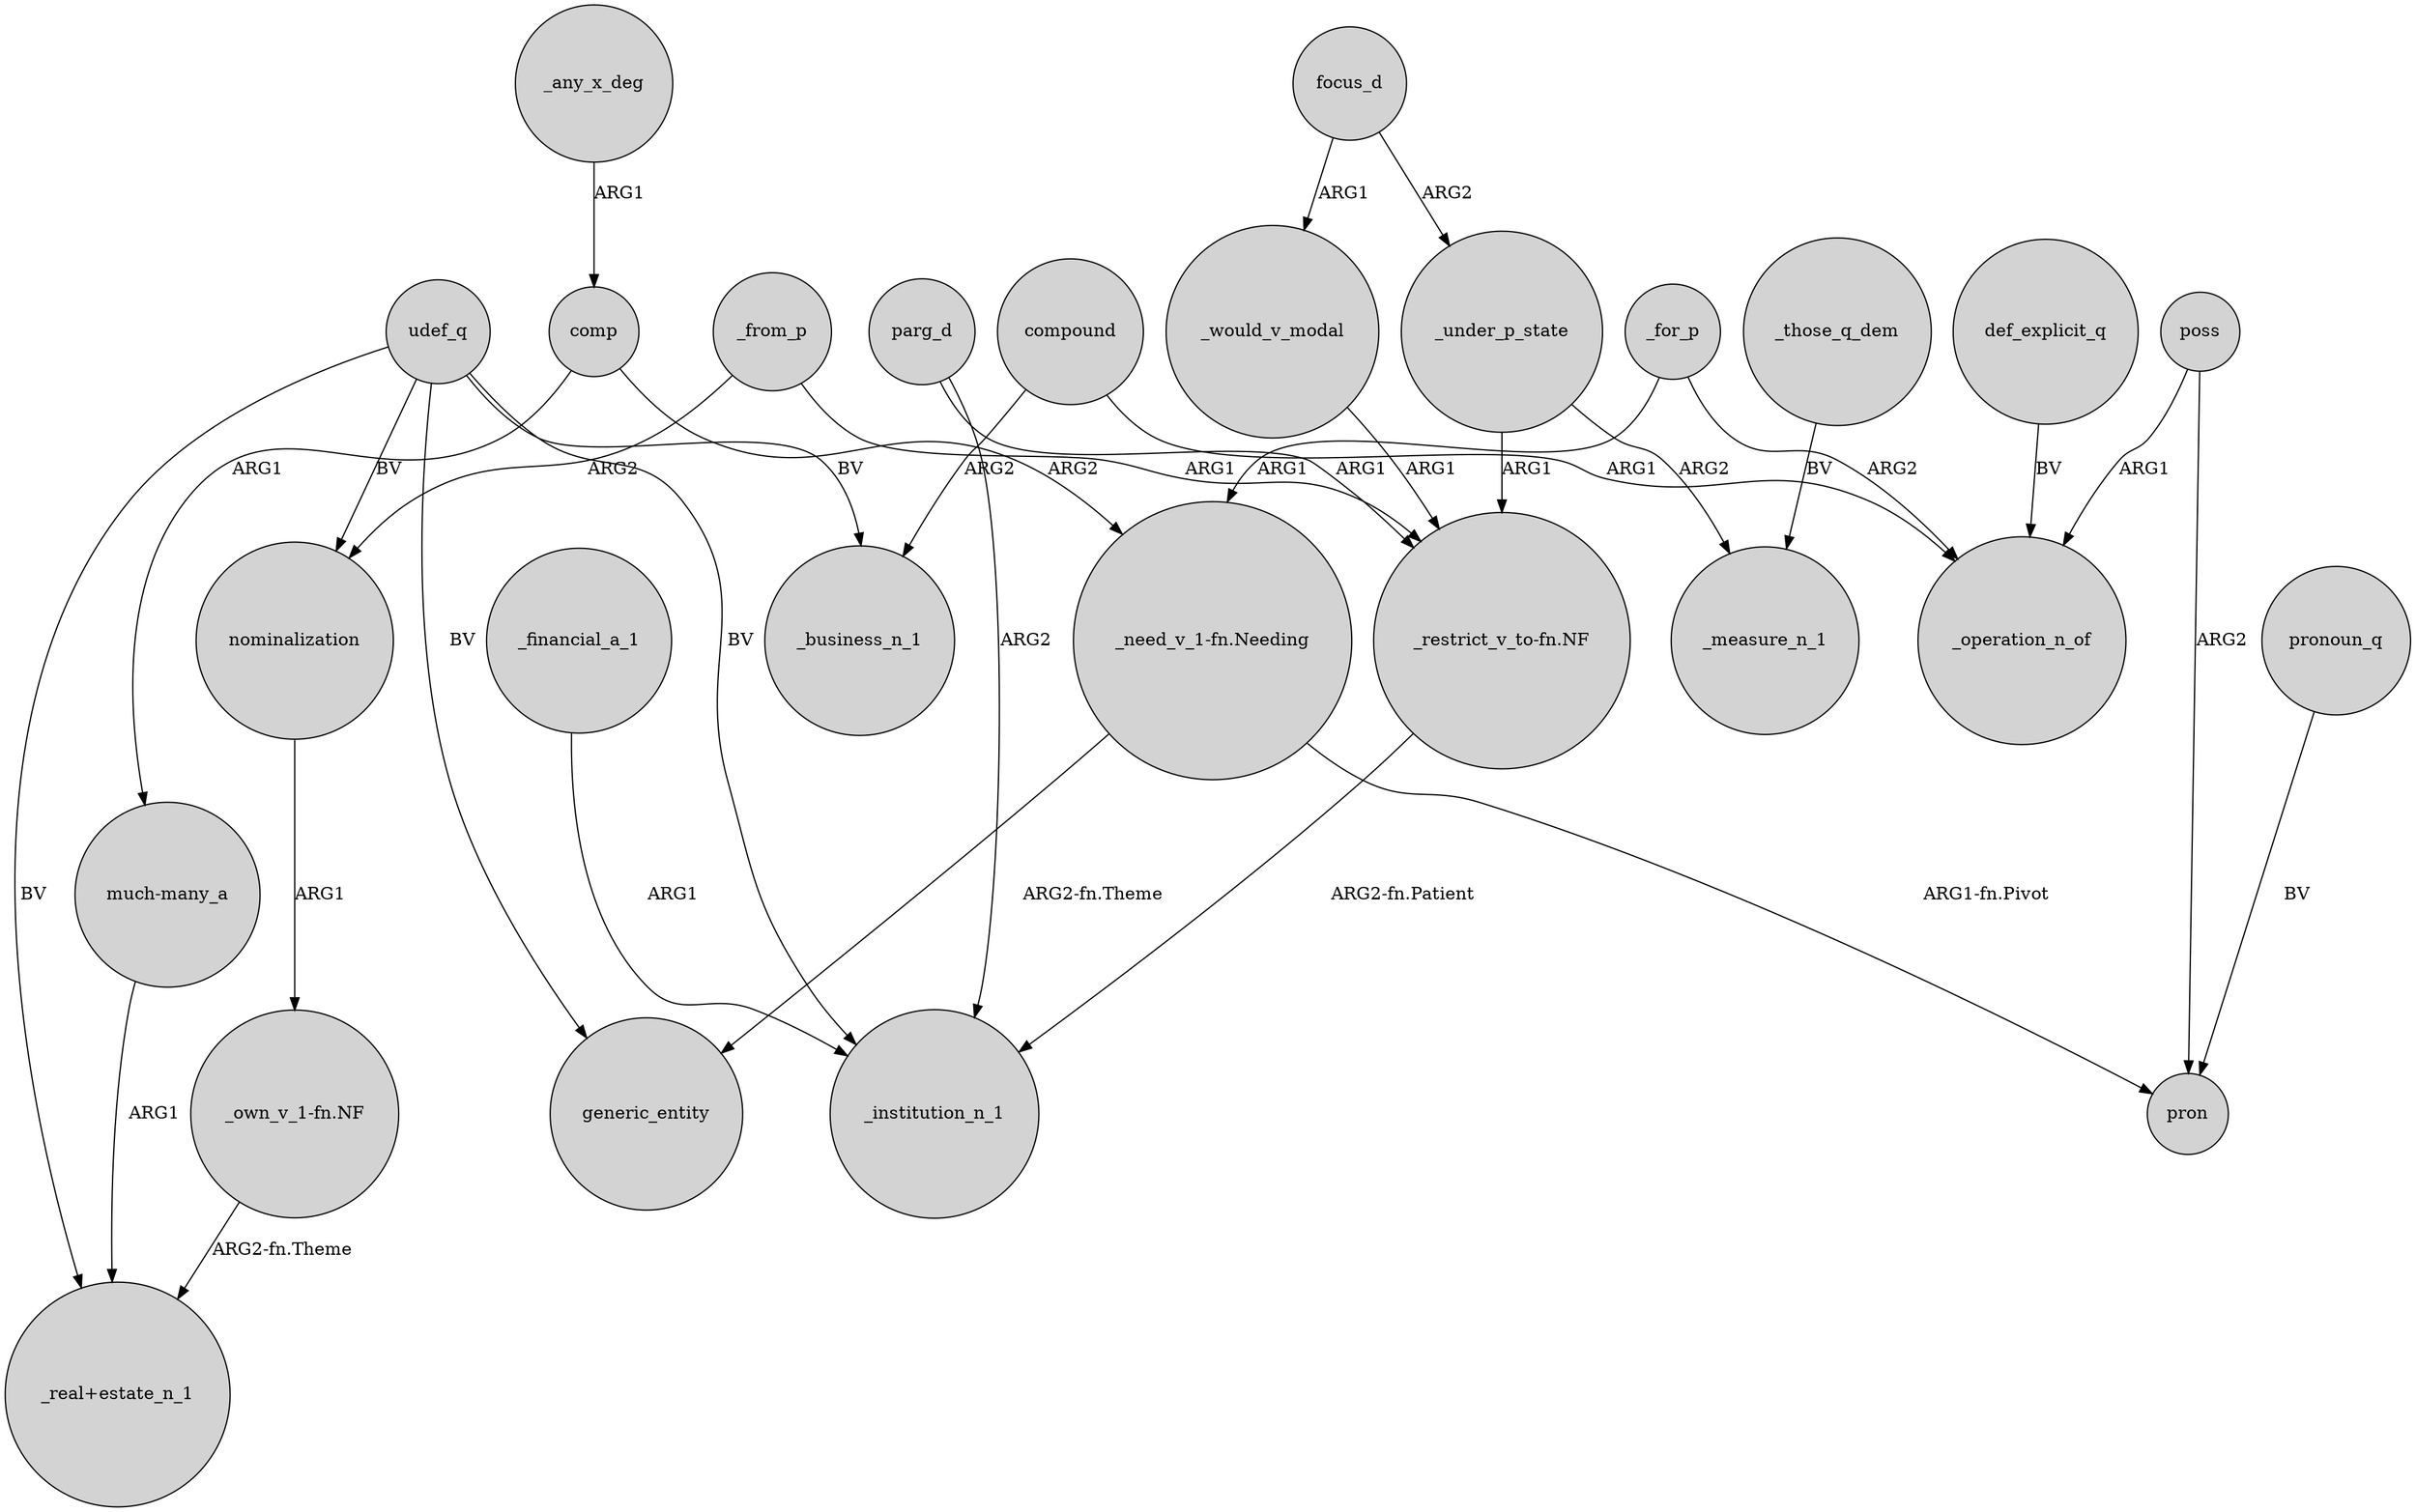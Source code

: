 digraph {
	node [shape=circle style=filled]
	_for_p -> "_need_v_1-fn.Needing" [label=ARG1]
	compound -> _operation_n_of [label=ARG1]
	"_need_v_1-fn.Needing" -> generic_entity [label="ARG2-fn.Theme"]
	udef_q -> generic_entity [label=BV]
	poss -> pron [label=ARG2]
	_any_x_deg -> comp [label=ARG1]
	parg_d -> "_restrict_v_to-fn.NF" [label=ARG1]
	poss -> _operation_n_of [label=ARG1]
	_under_p_state -> "_restrict_v_to-fn.NF" [label=ARG1]
	comp -> "_need_v_1-fn.Needing" [label=ARG2]
	_from_p -> "_restrict_v_to-fn.NF" [label=ARG1]
	nominalization -> "_own_v_1-fn.NF" [label=ARG1]
	udef_q -> _institution_n_1 [label=BV]
	_under_p_state -> _measure_n_1 [label=ARG2]
	pronoun_q -> pron [label=BV]
	def_explicit_q -> _operation_n_of [label=BV]
	"much-many_a" -> "_real+estate_n_1" [label=ARG1]
	_financial_a_1 -> _institution_n_1 [label=ARG1]
	comp -> "much-many_a" [label=ARG1]
	"_need_v_1-fn.Needing" -> pron [label="ARG1-fn.Pivot"]
	_those_q_dem -> _measure_n_1 [label=BV]
	udef_q -> "_real+estate_n_1" [label=BV]
	"_restrict_v_to-fn.NF" -> _institution_n_1 [label="ARG2-fn.Patient"]
	compound -> _business_n_1 [label=ARG2]
	udef_q -> nominalization [label=BV]
	_from_p -> nominalization [label=ARG2]
	_for_p -> _operation_n_of [label=ARG2]
	udef_q -> _business_n_1 [label=BV]
	parg_d -> _institution_n_1 [label=ARG2]
	"_own_v_1-fn.NF" -> "_real+estate_n_1" [label="ARG2-fn.Theme"]
	focus_d -> _under_p_state [label=ARG2]
	_would_v_modal -> "_restrict_v_to-fn.NF" [label=ARG1]
	focus_d -> _would_v_modal [label=ARG1]
}
